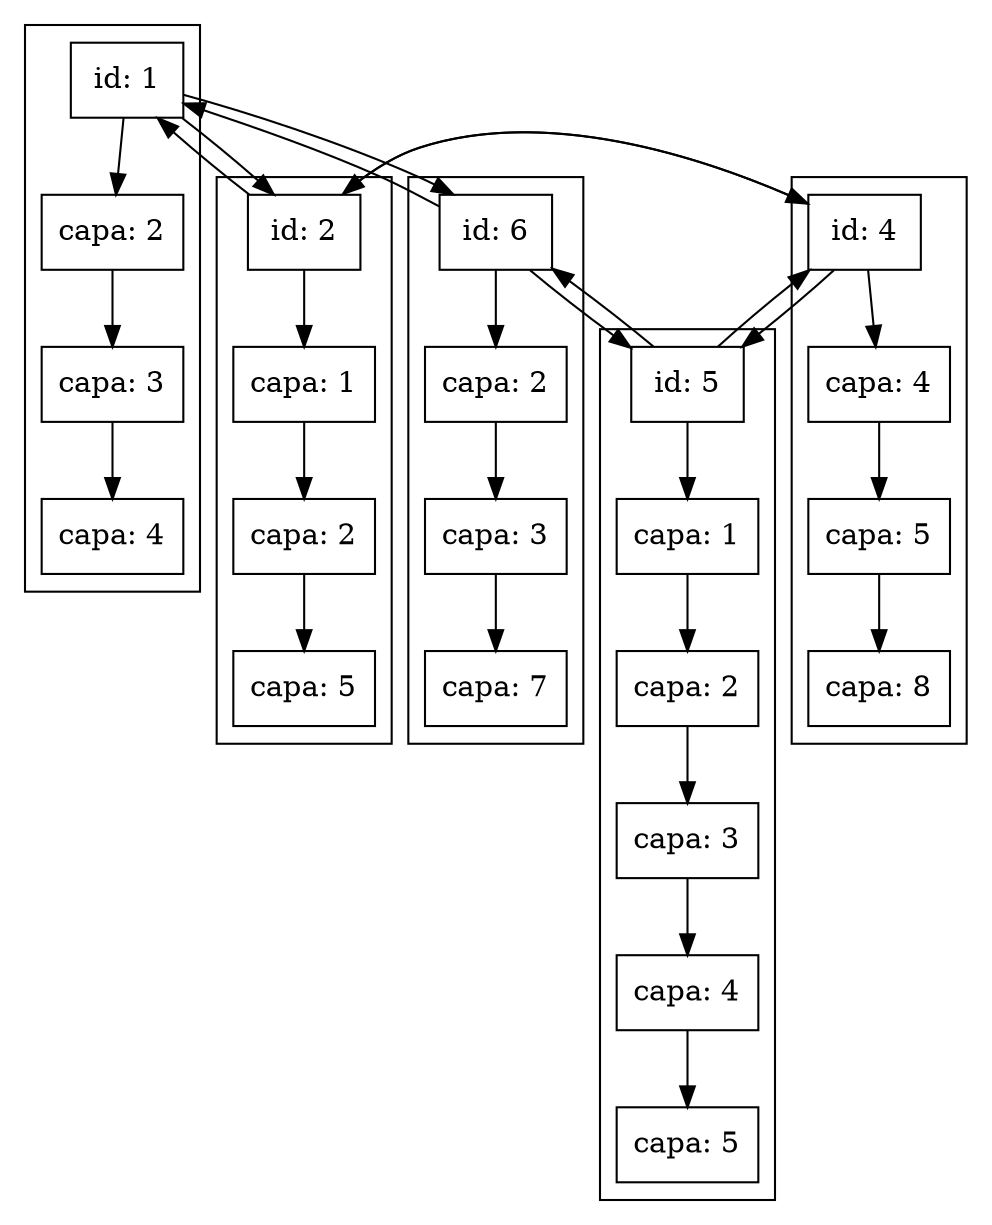 digraph arbol {
node [shape = record]
subgraph cluster_1 {
nodo1 [ label ="id: 1"];
capa1o2 [ label ="capa: 2"];
capa1o3 [ label ="capa: 3"];
capa1o4 [ label ="capa: 4"];
nodo1->capa1o2->capa1o3->capa1o4
}
subgraph cluster_2 {
nodo2 [ label ="id: 2"];
capa2o1 [ label ="capa: 1"];
capa2o2 [ label ="capa: 2"];
capa2o5 [ label ="capa: 5"];
nodo2->capa2o1->capa2o2->capa2o5
}
subgraph cluster_3 {
nodo4 [ label ="id: 4"];
capa4o4 [ label ="capa: 4"];
capa4o5 [ label ="capa: 5"];
capa4o8 [ label ="capa: 8"];
nodo4->capa4o4->capa4o5->capa4o8
}
subgraph cluster_4 {
nodo5 [ label ="id: 5"];
capa5o1 [ label ="capa: 1"];
capa5o2 [ label ="capa: 2"];
capa5o3 [ label ="capa: 3"];
capa5o4 [ label ="capa: 4"];
capa5o5 [ label ="capa: 5"];
nodo5->capa5o1->capa5o2->capa5o3->capa5o4->capa5o5
}
subgraph cluster_5 {
nodo6 [ label ="id: 6"];
capa6o2 [ label ="capa: 2"];
capa6o3 [ label ="capa: 3"];
capa6o7 [ label ="capa: 7"];
nodo6->capa6o2->capa6o3->capa6o7
}
nodo1->nodo2
nodo1->nodo6
nodo2->nodo4
nodo2->nodo1
nodo4->nodo5
nodo4->nodo2
nodo5->nodo6
nodo5->nodo4
nodo6->nodo1
nodo6->nodo5
}

